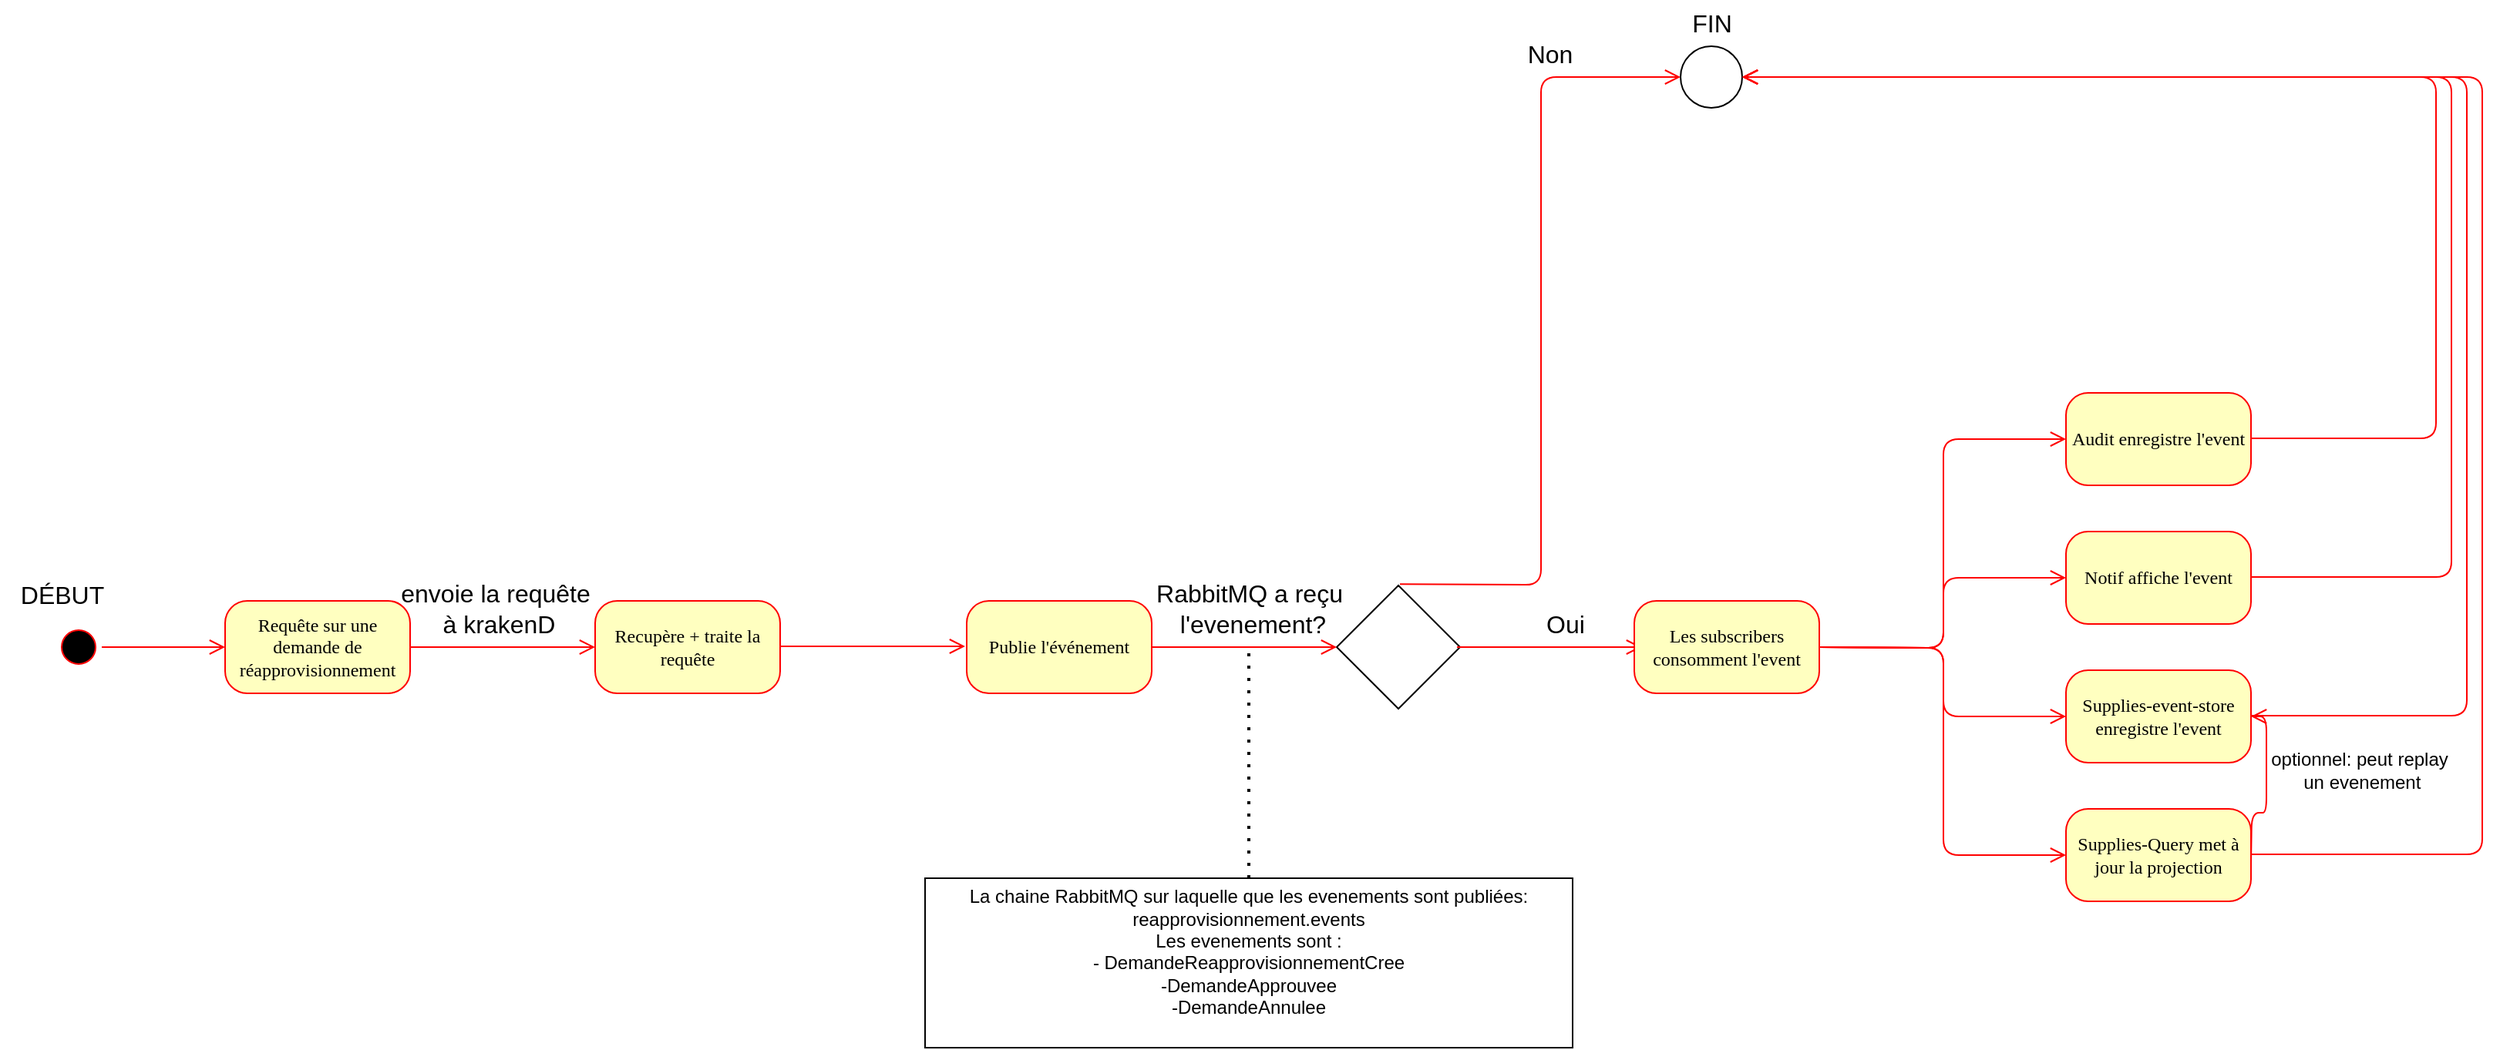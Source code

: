 <mxfile version="28.0.7">
  <diagram name="Page-1" id="OutotOiYrFUUzckwkvHJ">
    <mxGraphModel dx="1665" dy="757" grid="1" gridSize="10" guides="1" tooltips="1" connect="1" arrows="1" fold="1" page="1" pageScale="1" pageWidth="850" pageHeight="1100" math="0" shadow="0">
      <root>
        <mxCell id="0" />
        <mxCell id="1" parent="0" />
        <mxCell id="FeYR85AyItaHhFTclRGD-1" value="" style="ellipse;html=1;shape=startState;fillColor=#000000;strokeColor=#ff0000;rounded=1;shadow=0;comic=0;labelBackgroundColor=none;fontFamily=Verdana;fontSize=12;fontColor=#000000;align=center;direction=south;" vertex="1" parent="1">
          <mxGeometry x="76" y="585" width="30" height="30" as="geometry" />
        </mxCell>
        <mxCell id="FeYR85AyItaHhFTclRGD-2" value="Requête sur une demande de réapprovisionnement" style="rounded=1;whiteSpace=wrap;html=1;arcSize=24;fillColor=#ffffc0;strokeColor=#ff0000;shadow=0;comic=0;labelBackgroundColor=none;fontFamily=Verdana;fontSize=12;fontColor=#000000;align=center;" vertex="1" parent="1">
          <mxGeometry x="186" y="570" width="120" height="60" as="geometry" />
        </mxCell>
        <mxCell id="FeYR85AyItaHhFTclRGD-3" style="edgeStyle=orthogonalEdgeStyle;html=1;labelBackgroundColor=none;endArrow=open;endSize=8;strokeColor=#ff0000;fontFamily=Verdana;fontSize=12;align=left;entryX=0;entryY=0.5;entryDx=0;entryDy=0;" edge="1" parent="1" source="FeYR85AyItaHhFTclRGD-1" target="FeYR85AyItaHhFTclRGD-2">
          <mxGeometry relative="1" as="geometry">
            <mxPoint x="186" y="600" as="targetPoint" />
          </mxGeometry>
        </mxCell>
        <mxCell id="FeYR85AyItaHhFTclRGD-4" value="Recupère + traite la requête" style="rounded=1;whiteSpace=wrap;html=1;arcSize=24;fillColor=#ffffc0;strokeColor=#ff0000;shadow=0;comic=0;labelBackgroundColor=none;fontFamily=Verdana;fontSize=12;fontColor=#000000;align=center;" vertex="1" parent="1">
          <mxGeometry x="426" y="570" width="120" height="60" as="geometry" />
        </mxCell>
        <mxCell id="FeYR85AyItaHhFTclRGD-5" value="" style="rhombus;whiteSpace=wrap;html=1;" vertex="1" parent="1">
          <mxGeometry x="907" y="560" width="80" height="80" as="geometry" />
        </mxCell>
        <mxCell id="FeYR85AyItaHhFTclRGD-6" style="edgeStyle=orthogonalEdgeStyle;html=1;labelBackgroundColor=none;endArrow=open;endSize=8;strokeColor=#ff0000;fontFamily=Verdana;fontSize=12;align=left;entryX=0;entryY=0.5;entryDx=0;entryDy=0;exitX=1;exitY=0.5;exitDx=0;exitDy=0;" edge="1" parent="1" source="FeYR85AyItaHhFTclRGD-2" target="FeYR85AyItaHhFTclRGD-4">
          <mxGeometry relative="1" as="geometry">
            <mxPoint x="396" y="700" as="sourcePoint" />
            <mxPoint x="476" y="700" as="targetPoint" />
          </mxGeometry>
        </mxCell>
        <mxCell id="FeYR85AyItaHhFTclRGD-7" style="edgeStyle=orthogonalEdgeStyle;html=1;labelBackgroundColor=none;endArrow=open;endSize=8;strokeColor=#ff0000;fontFamily=Verdana;fontSize=12;align=left;entryX=0;entryY=0.5;entryDx=0;entryDy=0;exitX=1;exitY=0.5;exitDx=0;exitDy=0;" edge="1" parent="1">
          <mxGeometry relative="1" as="geometry">
            <mxPoint x="546" y="599.5" as="sourcePoint" />
            <mxPoint x="666" y="599.5" as="targetPoint" />
          </mxGeometry>
        </mxCell>
        <mxCell id="FeYR85AyItaHhFTclRGD-9" value="envoie la requête&lt;div&gt;&amp;nbsp;à krakenD&lt;/div&gt;" style="text;html=1;align=center;verticalAlign=middle;resizable=0;points=[];autosize=1;strokeColor=none;fillColor=none;fontSize=16;" vertex="1" parent="1">
          <mxGeometry x="286" y="550" width="150" height="50" as="geometry" />
        </mxCell>
        <mxCell id="FeYR85AyItaHhFTclRGD-11" value="" style="verticalLabelPosition=bottom;shadow=0;dashed=0;align=center;html=1;verticalAlign=top;strokeWidth=1;shape=ellipse;" vertex="1" parent="1">
          <mxGeometry x="1130" y="210" width="40" height="40" as="geometry" />
        </mxCell>
        <mxCell id="FeYR85AyItaHhFTclRGD-12" value="" style="group" vertex="1" connectable="0" parent="1">
          <mxGeometry x="948" y="243" width="39" height="327" as="geometry" />
        </mxCell>
        <mxCell id="FeYR85AyItaHhFTclRGD-13" style="edgeStyle=orthogonalEdgeStyle;html=1;labelBackgroundColor=none;endArrow=open;endSize=8;strokeColor=#ff0000;fontFamily=Verdana;fontSize=12;align=left;entryX=0;entryY=0.5;entryDx=0;entryDy=0;exitX=1;exitY=0.5;exitDx=0;exitDy=0;" edge="1" parent="FeYR85AyItaHhFTclRGD-12" target="FeYR85AyItaHhFTclRGD-11">
          <mxGeometry relative="1" as="geometry">
            <mxPoint y="316.1" as="sourcePoint" />
            <mxPoint x="39.328" y="316.1" as="targetPoint" />
          </mxGeometry>
        </mxCell>
        <mxCell id="FeYR85AyItaHhFTclRGD-14" style="edgeStyle=orthogonalEdgeStyle;html=1;labelBackgroundColor=none;endArrow=open;endSize=8;strokeColor=#ff0000;fontFamily=Verdana;fontSize=12;align=left;entryX=0;entryY=0.5;entryDx=0;entryDy=0;exitX=1;exitY=0.5;exitDx=0;exitDy=0;" edge="1" parent="1">
          <mxGeometry relative="1" as="geometry">
            <mxPoint x="985" y="600" as="sourcePoint" />
            <mxPoint x="1105" y="600" as="targetPoint" />
          </mxGeometry>
        </mxCell>
        <mxCell id="FeYR85AyItaHhFTclRGD-15" value="Non" style="text;html=1;align=center;verticalAlign=middle;resizable=0;points=[];autosize=1;strokeColor=none;fillColor=none;fontSize=16;" vertex="1" parent="1">
          <mxGeometry x="1020" y="200" width="50" height="30" as="geometry" />
        </mxCell>
        <mxCell id="FeYR85AyItaHhFTclRGD-16" value="Oui" style="text;html=1;align=center;verticalAlign=middle;resizable=0;points=[];autosize=1;strokeColor=none;fillColor=none;fontSize=16;" vertex="1" parent="1">
          <mxGeometry x="1030" y="570" width="50" height="30" as="geometry" />
        </mxCell>
        <mxCell id="FeYR85AyItaHhFTclRGD-38" value="FIN" style="text;html=1;align=center;verticalAlign=middle;resizable=0;points=[];autosize=1;strokeColor=none;fillColor=none;fontSize=16;" vertex="1" parent="1">
          <mxGeometry x="1125" y="180" width="50" height="30" as="geometry" />
        </mxCell>
        <mxCell id="FeYR85AyItaHhFTclRGD-39" value="DÉBUT" style="text;html=1;align=center;verticalAlign=middle;resizable=0;points=[];autosize=1;strokeColor=none;fillColor=none;fontSize=16;" vertex="1" parent="1">
          <mxGeometry x="40" y="551" width="80" height="30" as="geometry" />
        </mxCell>
        <mxCell id="FeYR85AyItaHhFTclRGD-40" value="Publie l&#39;événement" style="rounded=1;whiteSpace=wrap;html=1;arcSize=24;fillColor=#ffffc0;strokeColor=#ff0000;shadow=0;comic=0;labelBackgroundColor=none;fontFamily=Verdana;fontSize=12;fontColor=#000000;align=center;" vertex="1" parent="1">
          <mxGeometry x="667" y="570" width="120" height="60" as="geometry" />
        </mxCell>
        <mxCell id="FeYR85AyItaHhFTclRGD-41" style="edgeStyle=orthogonalEdgeStyle;html=1;labelBackgroundColor=none;endArrow=open;endSize=8;strokeColor=#ff0000;fontFamily=Verdana;fontSize=12;align=left;entryX=0;entryY=0.5;entryDx=0;entryDy=0;exitX=1;exitY=0.5;exitDx=0;exitDy=0;" edge="1" parent="1">
          <mxGeometry relative="1" as="geometry">
            <mxPoint x="787" y="600" as="sourcePoint" />
            <mxPoint x="907" y="600" as="targetPoint" />
          </mxGeometry>
        </mxCell>
        <mxCell id="FeYR85AyItaHhFTclRGD-43" value="RabbitMQ a reçu&lt;div&gt;&amp;nbsp;l&#39;evenement?&lt;/div&gt;" style="text;html=1;align=center;verticalAlign=middle;resizable=0;points=[];autosize=1;strokeColor=none;fillColor=none;fontSize=16;" vertex="1" parent="1">
          <mxGeometry x="780" y="550" width="140" height="50" as="geometry" />
        </mxCell>
        <mxCell id="FeYR85AyItaHhFTclRGD-44" value="" style="endArrow=none;dashed=1;html=1;dashPattern=1 3;strokeWidth=2;rounded=0;" edge="1" parent="1">
          <mxGeometry width="50" height="50" relative="1" as="geometry">
            <mxPoint x="850" y="750" as="sourcePoint" />
            <mxPoint x="850" y="600" as="targetPoint" />
          </mxGeometry>
        </mxCell>
        <mxCell id="FeYR85AyItaHhFTclRGD-45" value="La chaine RabbitMQ sur laquelle que les evenements sont publiées: reapprovisionnement.events&lt;div&gt;Les evenements sont :&lt;/div&gt;&lt;div&gt;- DemandeReapprovisionnementCree&lt;/div&gt;&lt;div&gt;-DemandeApprouvee&lt;/div&gt;&lt;div&gt;-DemandeAnnulee&lt;/div&gt;&lt;div&gt;&lt;br&gt;&lt;/div&gt;" style="rounded=0;whiteSpace=wrap;html=1;" vertex="1" parent="1">
          <mxGeometry x="640" y="750" width="420" height="110" as="geometry" />
        </mxCell>
        <mxCell id="FeYR85AyItaHhFTclRGD-46" value="Les subscribers consomment l&#39;event" style="rounded=1;whiteSpace=wrap;html=1;arcSize=24;fillColor=#ffffc0;strokeColor=#ff0000;shadow=0;comic=0;labelBackgroundColor=none;fontFamily=Verdana;fontSize=12;fontColor=#000000;align=center;" vertex="1" parent="1">
          <mxGeometry x="1100" y="570" width="120" height="60" as="geometry" />
        </mxCell>
        <mxCell id="FeYR85AyItaHhFTclRGD-47" value="Audit enregistre l&#39;event" style="rounded=1;whiteSpace=wrap;html=1;arcSize=24;fillColor=#ffffc0;strokeColor=#ff0000;shadow=0;comic=0;labelBackgroundColor=none;fontFamily=Verdana;fontSize=12;fontColor=#000000;align=center;" vertex="1" parent="1">
          <mxGeometry x="1380" y="435" width="120" height="60" as="geometry" />
        </mxCell>
        <mxCell id="FeYR85AyItaHhFTclRGD-48" value="Notif affiche l&#39;event" style="rounded=1;whiteSpace=wrap;html=1;arcSize=24;fillColor=#ffffc0;strokeColor=#ff0000;shadow=0;comic=0;labelBackgroundColor=none;fontFamily=Verdana;fontSize=12;fontColor=#000000;align=center;" vertex="1" parent="1">
          <mxGeometry x="1380" y="525" width="120" height="60" as="geometry" />
        </mxCell>
        <mxCell id="FeYR85AyItaHhFTclRGD-49" value="Supplies-event-store enregistre l&#39;event" style="rounded=1;whiteSpace=wrap;html=1;arcSize=24;fillColor=#ffffc0;strokeColor=#ff0000;shadow=0;comic=0;labelBackgroundColor=none;fontFamily=Verdana;fontSize=12;fontColor=#000000;align=center;" vertex="1" parent="1">
          <mxGeometry x="1380" y="615" width="120" height="60" as="geometry" />
        </mxCell>
        <mxCell id="FeYR85AyItaHhFTclRGD-50" value="Supplies-Query met à jour la projection" style="rounded=1;whiteSpace=wrap;html=1;arcSize=24;fillColor=#ffffc0;strokeColor=#ff0000;shadow=0;comic=0;labelBackgroundColor=none;fontFamily=Verdana;fontSize=12;fontColor=#000000;align=center;" vertex="1" parent="1">
          <mxGeometry x="1380" y="705" width="120" height="60" as="geometry" />
        </mxCell>
        <mxCell id="FeYR85AyItaHhFTclRGD-51" style="edgeStyle=orthogonalEdgeStyle;html=1;labelBackgroundColor=none;endArrow=open;endSize=8;strokeColor=#ff0000;fontFamily=Verdana;fontSize=12;align=left;entryX=0;entryY=0.5;entryDx=0;entryDy=0;exitX=1;exitY=0.5;exitDx=0;exitDy=0;" edge="1" parent="1" target="FeYR85AyItaHhFTclRGD-47">
          <mxGeometry relative="1" as="geometry">
            <mxPoint x="1220" y="600" as="sourcePoint" />
            <mxPoint x="1340" y="600" as="targetPoint" />
          </mxGeometry>
        </mxCell>
        <mxCell id="FeYR85AyItaHhFTclRGD-52" style="edgeStyle=orthogonalEdgeStyle;html=1;labelBackgroundColor=none;endArrow=open;endSize=8;strokeColor=#ff0000;fontFamily=Verdana;fontSize=12;align=left;entryX=0;entryY=0.5;entryDx=0;entryDy=0;exitX=1;exitY=0.5;exitDx=0;exitDy=0;" edge="1" parent="1" target="FeYR85AyItaHhFTclRGD-50">
          <mxGeometry relative="1" as="geometry">
            <mxPoint x="1220" y="600" as="sourcePoint" />
            <mxPoint x="1340" y="600" as="targetPoint" />
          </mxGeometry>
        </mxCell>
        <mxCell id="FeYR85AyItaHhFTclRGD-53" style="edgeStyle=orthogonalEdgeStyle;html=1;labelBackgroundColor=none;endArrow=open;endSize=8;strokeColor=#ff0000;fontFamily=Verdana;fontSize=12;align=left;entryX=0;entryY=0.5;entryDx=0;entryDy=0;exitX=1;exitY=0.5;exitDx=0;exitDy=0;" edge="1" parent="1" target="FeYR85AyItaHhFTclRGD-48">
          <mxGeometry relative="1" as="geometry">
            <mxPoint x="1220" y="600" as="sourcePoint" />
            <mxPoint x="1340" y="600" as="targetPoint" />
          </mxGeometry>
        </mxCell>
        <mxCell id="FeYR85AyItaHhFTclRGD-54" style="edgeStyle=orthogonalEdgeStyle;html=1;labelBackgroundColor=none;endArrow=open;endSize=8;strokeColor=#ff0000;fontFamily=Verdana;fontSize=12;align=left;entryX=0;entryY=0.5;entryDx=0;entryDy=0;exitX=1;exitY=0.5;exitDx=0;exitDy=0;" edge="1" parent="1" target="FeYR85AyItaHhFTclRGD-49">
          <mxGeometry relative="1" as="geometry">
            <mxPoint x="1220" y="600" as="sourcePoint" />
            <mxPoint x="1340" y="600" as="targetPoint" />
          </mxGeometry>
        </mxCell>
        <mxCell id="FeYR85AyItaHhFTclRGD-55" style="edgeStyle=orthogonalEdgeStyle;html=1;labelBackgroundColor=none;endArrow=open;endSize=8;strokeColor=#ff0000;fontFamily=Verdana;fontSize=12;align=left;entryX=1;entryY=0.5;entryDx=0;entryDy=0;exitX=1;exitY=0.5;exitDx=0;exitDy=0;" edge="1" parent="1" target="FeYR85AyItaHhFTclRGD-49">
          <mxGeometry relative="1" as="geometry">
            <mxPoint x="1500" y="740" as="sourcePoint" />
            <mxPoint x="1620" y="740" as="targetPoint" />
          </mxGeometry>
        </mxCell>
        <mxCell id="FeYR85AyItaHhFTclRGD-56" value="optionnel: peut replay&lt;div&gt;&amp;nbsp;un evenement&lt;/div&gt;" style="text;html=1;align=center;verticalAlign=middle;resizable=0;points=[];autosize=1;strokeColor=none;fillColor=none;" vertex="1" parent="1">
          <mxGeometry x="1500" y="660" width="140" height="40" as="geometry" />
        </mxCell>
        <mxCell id="FeYR85AyItaHhFTclRGD-57" style="edgeStyle=orthogonalEdgeStyle;html=1;labelBackgroundColor=none;endArrow=open;endSize=8;strokeColor=#ff0000;fontFamily=Verdana;fontSize=12;align=left;entryX=1;entryY=0.5;entryDx=0;entryDy=0;exitX=1;exitY=0.5;exitDx=0;exitDy=0;" edge="1" parent="1" target="FeYR85AyItaHhFTclRGD-11">
          <mxGeometry relative="1" as="geometry">
            <mxPoint x="1500" y="734.5" as="sourcePoint" />
            <mxPoint x="1620" y="734.5" as="targetPoint" />
            <Array as="points">
              <mxPoint x="1650" y="735" />
              <mxPoint x="1650" y="230" />
            </Array>
          </mxGeometry>
        </mxCell>
        <mxCell id="FeYR85AyItaHhFTclRGD-58" style="edgeStyle=orthogonalEdgeStyle;html=1;labelBackgroundColor=none;endArrow=open;endSize=8;strokeColor=#ff0000;fontFamily=Verdana;fontSize=12;align=left;entryX=1;entryY=0.5;entryDx=0;entryDy=0;exitX=1;exitY=0.5;exitDx=0;exitDy=0;" edge="1" parent="1" target="FeYR85AyItaHhFTclRGD-11">
          <mxGeometry relative="1" as="geometry">
            <mxPoint x="1500" y="644.5" as="sourcePoint" />
            <mxPoint x="1620" y="644.5" as="targetPoint" />
            <Array as="points">
              <mxPoint x="1640" y="645" />
              <mxPoint x="1640" y="230" />
            </Array>
          </mxGeometry>
        </mxCell>
        <mxCell id="FeYR85AyItaHhFTclRGD-59" style="edgeStyle=orthogonalEdgeStyle;html=1;labelBackgroundColor=none;endArrow=open;endSize=8;strokeColor=#ff0000;fontFamily=Verdana;fontSize=12;align=left;entryX=1;entryY=0.5;entryDx=0;entryDy=0;exitX=1;exitY=0.5;exitDx=0;exitDy=0;" edge="1" parent="1" target="FeYR85AyItaHhFTclRGD-11">
          <mxGeometry relative="1" as="geometry">
            <mxPoint x="1500" y="554.5" as="sourcePoint" />
            <mxPoint x="1620" y="554.5" as="targetPoint" />
            <Array as="points">
              <mxPoint x="1630" y="555" />
              <mxPoint x="1630" y="230" />
            </Array>
          </mxGeometry>
        </mxCell>
        <mxCell id="FeYR85AyItaHhFTclRGD-60" style="edgeStyle=orthogonalEdgeStyle;html=1;labelBackgroundColor=none;endArrow=open;endSize=8;strokeColor=#ff0000;fontFamily=Verdana;fontSize=12;align=left;entryX=1;entryY=0.5;entryDx=0;entryDy=0;exitX=1;exitY=0.5;exitDx=0;exitDy=0;" edge="1" parent="1" target="FeYR85AyItaHhFTclRGD-11">
          <mxGeometry relative="1" as="geometry">
            <mxPoint x="1500" y="464.5" as="sourcePoint" />
            <mxPoint x="1620" y="464.5" as="targetPoint" />
            <Array as="points">
              <mxPoint x="1620" y="465" />
              <mxPoint x="1620" y="230" />
            </Array>
          </mxGeometry>
        </mxCell>
      </root>
    </mxGraphModel>
  </diagram>
</mxfile>
